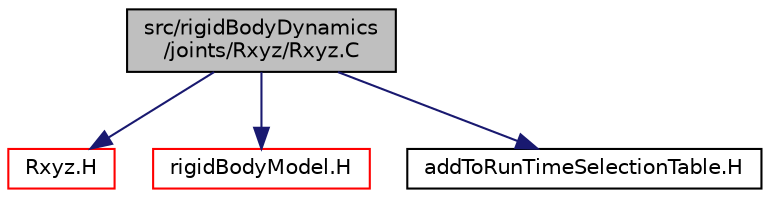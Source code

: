 digraph "src/rigidBodyDynamics/joints/Rxyz/Rxyz.C"
{
  bgcolor="transparent";
  edge [fontname="Helvetica",fontsize="10",labelfontname="Helvetica",labelfontsize="10"];
  node [fontname="Helvetica",fontsize="10",shape=record];
  Node1 [label="src/rigidBodyDynamics\l/joints/Rxyz/Rxyz.C",height=0.2,width=0.4,color="black", fillcolor="grey75", style="filled", fontcolor="black"];
  Node1 -> Node2 [color="midnightblue",fontsize="10",style="solid",fontname="Helvetica"];
  Node2 [label="Rxyz.H",height=0.2,width=0.4,color="red",URL="$a09810.html"];
  Node1 -> Node3 [color="midnightblue",fontsize="10",style="solid",fontname="Helvetica"];
  Node3 [label="rigidBodyModel.H",height=0.2,width=0.4,color="red",URL="$a09843.html"];
  Node1 -> Node4 [color="midnightblue",fontsize="10",style="solid",fontname="Helvetica"];
  Node4 [label="addToRunTimeSelectionTable.H",height=0.2,width=0.4,color="black",URL="$a07966.html",tooltip="Macros for easy insertion into run-time selection tables. "];
}
